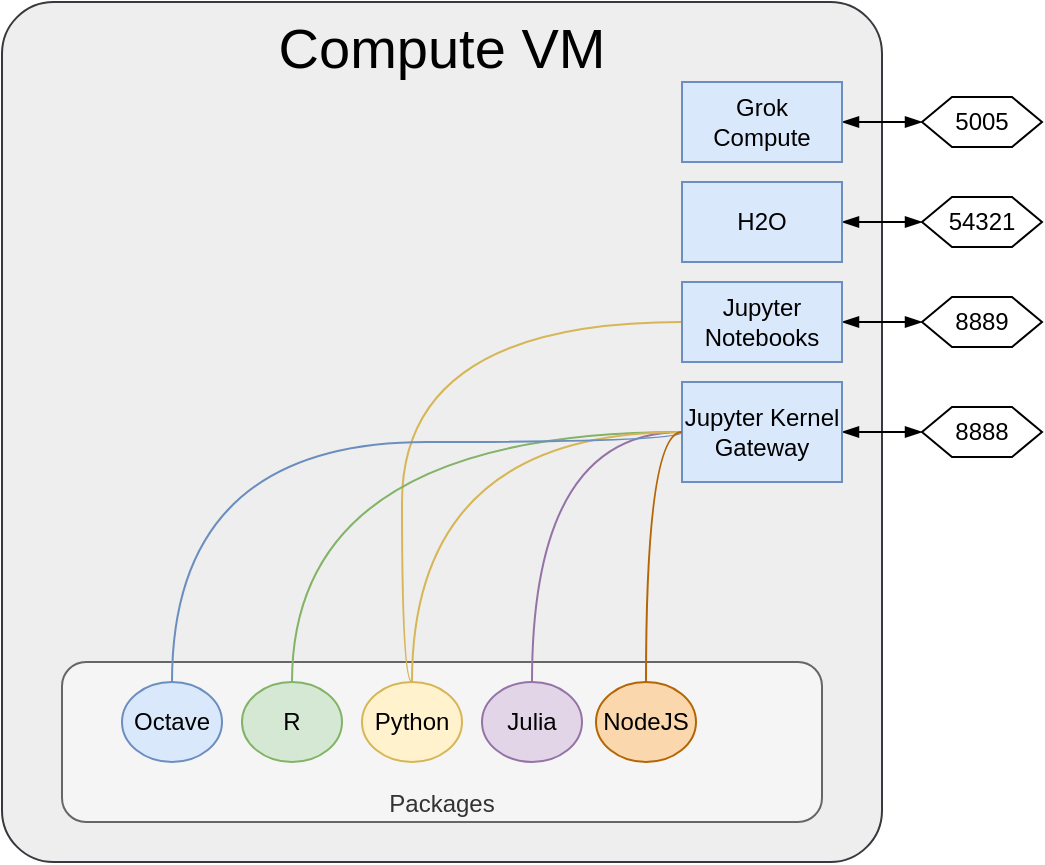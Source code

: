 <mxfile version="15.8.4" type="device"><diagram id="Rd_KECzuoLCqrTrTCZTb" name="Page-1"><mxGraphModel dx="513" dy="384" grid="1" gridSize="10" guides="1" tooltips="1" connect="1" arrows="1" fold="1" page="1" pageScale="1" pageWidth="827" pageHeight="1169" math="0" shadow="0"><root><mxCell id="0"/><mxCell id="1" parent="0"/><mxCell id="cvYKcZFZSgcUVcvv0T6u-1" value="&lt;font style=&quot;font-size: 28px&quot;&gt;Compute VM&lt;/font&gt;" style="rounded=1;whiteSpace=wrap;html=1;shadow=0;comic=0;glass=0;arcSize=6;verticalAlign=top;fillColor=#eeeeee;strokeColor=#36393d;" vertex="1" parent="1"><mxGeometry x="480" y="70" width="440" height="430" as="geometry"/></mxCell><mxCell id="cvYKcZFZSgcUVcvv0T6u-2" value="Packages" style="rounded=1;whiteSpace=wrap;html=1;verticalAlign=bottom;fillColor=#f5f5f5;strokeColor=#666666;fontColor=#333333;" vertex="1" parent="1"><mxGeometry x="510" y="400" width="380" height="80" as="geometry"/></mxCell><mxCell id="cvYKcZFZSgcUVcvv0T6u-3" value="" style="edgeStyle=orthogonalEdgeStyle;rounded=0;orthogonalLoop=1;jettySize=auto;html=1;startArrow=blockThin;startFill=1;sourcePerimeterSpacing=0;endArrow=blockThin;endFill=1;targetPerimeterSpacing=0;" edge="1" parent="1" source="cvYKcZFZSgcUVcvv0T6u-5" target="cvYKcZFZSgcUVcvv0T6u-21"><mxGeometry relative="1" as="geometry"/></mxCell><mxCell id="cvYKcZFZSgcUVcvv0T6u-4" style="edgeStyle=orthogonalEdgeStyle;curved=1;rounded=1;comic=0;orthogonalLoop=1;jettySize=auto;html=1;exitX=0;exitY=0.5;exitDx=0;exitDy=0;shadow=0;startArrow=none;startFill=0;sourcePerimeterSpacing=0;endArrow=none;endFill=0;targetPerimeterSpacing=0;strokeWidth=1;fillColor=#fff2cc;strokeColor=#d6b656;entryX=0.5;entryY=0;entryDx=0;entryDy=0;" edge="1" parent="1" source="cvYKcZFZSgcUVcvv0T6u-5" target="cvYKcZFZSgcUVcvv0T6u-24"><mxGeometry relative="1" as="geometry"><Array as="points"><mxPoint x="680" y="230"/><mxPoint x="680" y="410"/></Array></mxGeometry></mxCell><mxCell id="cvYKcZFZSgcUVcvv0T6u-5" value="Jupyter Notebooks" style="rounded=0;whiteSpace=wrap;html=1;fillColor=#dae8fc;strokeColor=#6c8ebf;" vertex="1" parent="1"><mxGeometry x="820" y="210" width="80" height="40" as="geometry"/></mxCell><mxCell id="cvYKcZFZSgcUVcvv0T6u-6" value="" style="edgeStyle=orthogonalEdgeStyle;rounded=0;orthogonalLoop=1;jettySize=auto;html=1;startArrow=blockThin;startFill=1;sourcePerimeterSpacing=0;endArrow=blockThin;endFill=1;targetPerimeterSpacing=0;" edge="1" parent="1" source="cvYKcZFZSgcUVcvv0T6u-8" target="cvYKcZFZSgcUVcvv0T6u-22"><mxGeometry relative="1" as="geometry"/></mxCell><mxCell id="cvYKcZFZSgcUVcvv0T6u-7" style="edgeStyle=orthogonalEdgeStyle;curved=1;rounded=1;comic=0;orthogonalLoop=1;jettySize=auto;html=1;shadow=0;startArrow=none;startFill=0;sourcePerimeterSpacing=0;endArrow=none;endFill=0;targetPerimeterSpacing=0;strokeWidth=1;fillColor=#d5e8d4;strokeColor=#82b366;entryX=0.5;entryY=0;entryDx=0;entryDy=0;" edge="1" parent="1" source="cvYKcZFZSgcUVcvv0T6u-8" target="cvYKcZFZSgcUVcvv0T6u-27"><mxGeometry relative="1" as="geometry"><mxPoint x="600" y="410" as="targetPoint"/></mxGeometry></mxCell><mxCell id="cvYKcZFZSgcUVcvv0T6u-8" value="Jupyter Kernel Gateway" style="rounded=0;whiteSpace=wrap;html=1;fillColor=#dae8fc;strokeColor=#6c8ebf;" vertex="1" parent="1"><mxGeometry x="820" y="260" width="80" height="50" as="geometry"/></mxCell><mxCell id="cvYKcZFZSgcUVcvv0T6u-9" style="edgeStyle=orthogonalEdgeStyle;rounded=0;orthogonalLoop=1;jettySize=auto;html=1;exitX=1;exitY=0.5;exitDx=0;exitDy=0;entryX=0;entryY=0.5;entryDx=0;entryDy=0;endArrow=blockThin;endFill=1;targetPerimeterSpacing=0;sourcePerimeterSpacing=0;startArrow=blockThin;startFill=1;" edge="1" parent="1" source="cvYKcZFZSgcUVcvv0T6u-10" target="cvYKcZFZSgcUVcvv0T6u-18"><mxGeometry relative="1" as="geometry"/></mxCell><mxCell id="cvYKcZFZSgcUVcvv0T6u-10" value="Grok Compute" style="rounded=0;whiteSpace=wrap;html=1;fillColor=#dae8fc;strokeColor=#6c8ebf;" vertex="1" parent="1"><mxGeometry x="820" y="110" width="80" height="40" as="geometry"/></mxCell><mxCell id="cvYKcZFZSgcUVcvv0T6u-11" value="" style="edgeStyle=orthogonalEdgeStyle;rounded=0;orthogonalLoop=1;jettySize=auto;html=1;startArrow=blockThin;startFill=1;sourcePerimeterSpacing=0;endArrow=blockThin;endFill=1;targetPerimeterSpacing=0;" edge="1" parent="1" target="cvYKcZFZSgcUVcvv0T6u-20"><mxGeometry relative="1" as="geometry"><mxPoint x="900" y="230" as="sourcePoint"/></mxGeometry></mxCell><mxCell id="cvYKcZFZSgcUVcvv0T6u-13" value="" style="edgeStyle=orthogonalEdgeStyle;rounded=0;orthogonalLoop=1;jettySize=auto;html=1;startArrow=blockThin;startFill=1;sourcePerimeterSpacing=0;endArrow=blockThin;endFill=1;targetPerimeterSpacing=0;" edge="1" parent="1" source="cvYKcZFZSgcUVcvv0T6u-14" target="cvYKcZFZSgcUVcvv0T6u-19"><mxGeometry relative="1" as="geometry"/></mxCell><mxCell id="cvYKcZFZSgcUVcvv0T6u-14" value="H2O" style="rounded=0;whiteSpace=wrap;html=1;fillColor=#dae8fc;strokeColor=#6c8ebf;" vertex="1" parent="1"><mxGeometry x="820" y="160" width="80" height="40" as="geometry"/></mxCell><mxCell id="cvYKcZFZSgcUVcvv0T6u-15" style="edgeStyle=orthogonalEdgeStyle;curved=1;rounded=1;comic=0;orthogonalLoop=1;jettySize=auto;html=1;entryX=0;entryY=0.5;entryDx=0;entryDy=0;shadow=0;startArrow=none;startFill=0;sourcePerimeterSpacing=0;endArrow=none;endFill=0;targetPerimeterSpacing=0;strokeWidth=1;fillColor=#e1d5e7;strokeColor=#9673a6;" edge="1" parent="1" source="cvYKcZFZSgcUVcvv0T6u-17" target="cvYKcZFZSgcUVcvv0T6u-8"><mxGeometry relative="1" as="geometry"><Array as="points"><mxPoint x="745" y="285"/></Array></mxGeometry></mxCell><mxCell id="cvYKcZFZSgcUVcvv0T6u-17" value="Julia" style="ellipse;whiteSpace=wrap;html=1;fillColor=#e1d5e7;strokeColor=#9673a6;" vertex="1" parent="1"><mxGeometry x="720" y="410" width="50" height="40" as="geometry"/></mxCell><mxCell id="cvYKcZFZSgcUVcvv0T6u-18" value="5005" style="shape=hexagon;perimeter=hexagonPerimeter2;whiteSpace=wrap;html=1;" vertex="1" parent="1"><mxGeometry x="940" y="117.5" width="60" height="25" as="geometry"/></mxCell><mxCell id="cvYKcZFZSgcUVcvv0T6u-19" value="54321" style="shape=hexagon;perimeter=hexagonPerimeter2;whiteSpace=wrap;html=1;" vertex="1" parent="1"><mxGeometry x="940" y="167.5" width="60" height="25" as="geometry"/></mxCell><mxCell id="cvYKcZFZSgcUVcvv0T6u-21" value="8889" style="shape=hexagon;perimeter=hexagonPerimeter2;whiteSpace=wrap;html=1;" vertex="1" parent="1"><mxGeometry x="940" y="217.5" width="60" height="25" as="geometry"/></mxCell><mxCell id="cvYKcZFZSgcUVcvv0T6u-22" value="8888" style="shape=hexagon;perimeter=hexagonPerimeter2;whiteSpace=wrap;html=1;" vertex="1" parent="1"><mxGeometry x="940" y="272.5" width="60" height="25" as="geometry"/></mxCell><mxCell id="cvYKcZFZSgcUVcvv0T6u-23" style="edgeStyle=orthogonalEdgeStyle;curved=1;rounded=1;comic=0;orthogonalLoop=1;jettySize=auto;html=1;exitX=0.5;exitY=0;exitDx=0;exitDy=0;entryX=0;entryY=0.5;entryDx=0;entryDy=0;shadow=0;startArrow=none;startFill=0;sourcePerimeterSpacing=0;endArrow=none;endFill=0;targetPerimeterSpacing=0;strokeWidth=1;fillColor=#fff2cc;strokeColor=#d6b656;" edge="1" parent="1" source="cvYKcZFZSgcUVcvv0T6u-24" target="cvYKcZFZSgcUVcvv0T6u-8"><mxGeometry relative="1" as="geometry"/></mxCell><mxCell id="cvYKcZFZSgcUVcvv0T6u-24" value="Python" style="ellipse;whiteSpace=wrap;html=1;fillColor=#fff2cc;strokeColor=#d6b656;" vertex="1" parent="1"><mxGeometry x="660" y="410" width="50" height="40" as="geometry"/></mxCell><mxCell id="cvYKcZFZSgcUVcvv0T6u-25" style="edgeStyle=orthogonalEdgeStyle;rounded=1;orthogonalLoop=1;jettySize=auto;html=1;entryX=0;entryY=0.5;entryDx=0;entryDy=0;startArrow=none;startFill=0;endArrow=none;endFill=0;targetPerimeterSpacing=0;curved=1;comic=0;shadow=0;fillColor=#d5e8d4;strokeColor=#6C8EBF;" edge="1" parent="1" source="cvYKcZFZSgcUVcvv0T6u-31" target="cvYKcZFZSgcUVcvv0T6u-8"><mxGeometry relative="1" as="geometry"><Array as="points"><mxPoint x="565" y="290"/><mxPoint x="820" y="290"/></Array><mxPoint x="820" y="230" as="targetPoint"/></mxGeometry></mxCell><mxCell id="cvYKcZFZSgcUVcvv0T6u-27" value="R" style="ellipse;whiteSpace=wrap;html=1;fillColor=#d5e8d4;strokeColor=#82b366;" vertex="1" parent="1"><mxGeometry x="600" y="410" width="50" height="40" as="geometry"/></mxCell><mxCell id="cvYKcZFZSgcUVcvv0T6u-29" style="edgeStyle=orthogonalEdgeStyle;curved=1;rounded=0;orthogonalLoop=1;jettySize=auto;html=1;entryX=0;entryY=0.5;entryDx=0;entryDy=0;endArrow=none;endFill=0;fillColor=#fad7ac;strokeColor=#b46504;exitX=0.5;exitY=0;exitDx=0;exitDy=0;" edge="1" parent="1" source="cvYKcZFZSgcUVcvv0T6u-30" target="cvYKcZFZSgcUVcvv0T6u-8"><mxGeometry relative="1" as="geometry"><Array as="points"><mxPoint x="802" y="285"/></Array></mxGeometry></mxCell><mxCell id="cvYKcZFZSgcUVcvv0T6u-30" value="NodeJS" style="ellipse;whiteSpace=wrap;html=1;fillColor=#fad7ac;strokeColor=#b46504;" vertex="1" parent="1"><mxGeometry x="777" y="410" width="50" height="40" as="geometry"/></mxCell><mxCell id="cvYKcZFZSgcUVcvv0T6u-31" value="Octave" style="ellipse;whiteSpace=wrap;html=1;fillColor=#dae8fc;strokeColor=#6c8ebf;" vertex="1" parent="1"><mxGeometry x="540" y="410" width="50" height="40" as="geometry"/></mxCell></root></mxGraphModel></diagram></mxfile>